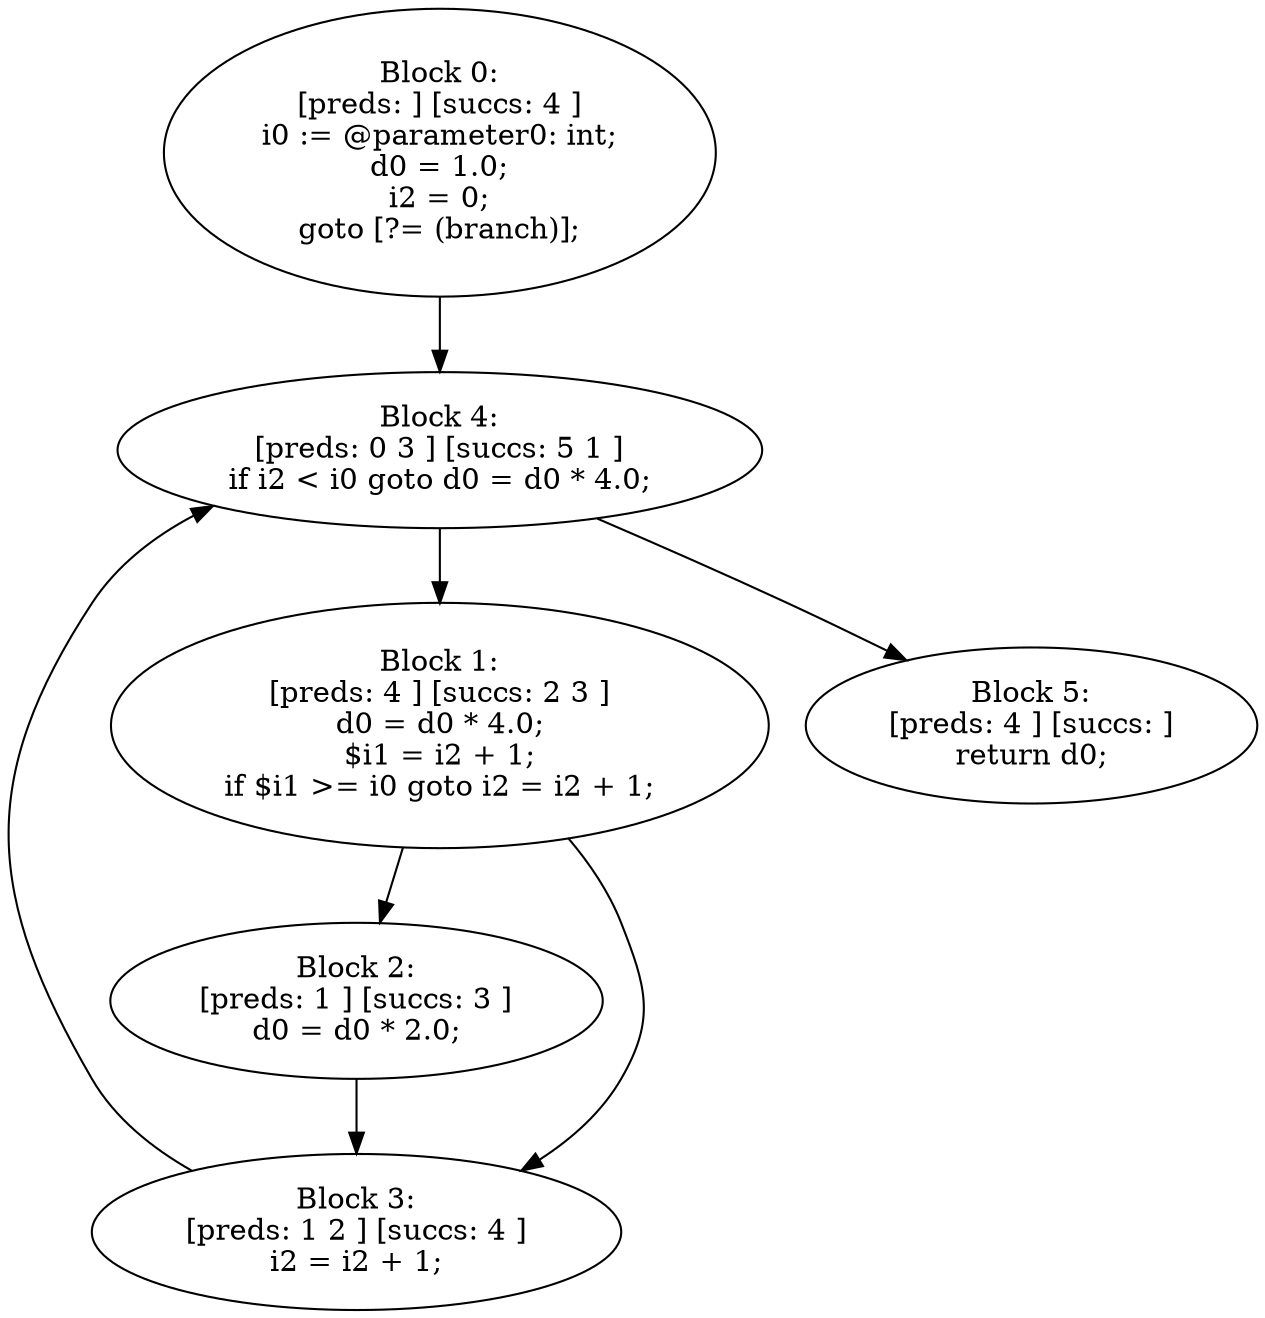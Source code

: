 digraph "unitGraph" {
    "Block 0:
[preds: ] [succs: 4 ]
i0 := @parameter0: int;
d0 = 1.0;
i2 = 0;
goto [?= (branch)];
"
    "Block 1:
[preds: 4 ] [succs: 2 3 ]
d0 = d0 * 4.0;
$i1 = i2 + 1;
if $i1 >= i0 goto i2 = i2 + 1;
"
    "Block 2:
[preds: 1 ] [succs: 3 ]
d0 = d0 * 2.0;
"
    "Block 3:
[preds: 1 2 ] [succs: 4 ]
i2 = i2 + 1;
"
    "Block 4:
[preds: 0 3 ] [succs: 5 1 ]
if i2 < i0 goto d0 = d0 * 4.0;
"
    "Block 5:
[preds: 4 ] [succs: ]
return d0;
"
    "Block 0:
[preds: ] [succs: 4 ]
i0 := @parameter0: int;
d0 = 1.0;
i2 = 0;
goto [?= (branch)];
"->"Block 4:
[preds: 0 3 ] [succs: 5 1 ]
if i2 < i0 goto d0 = d0 * 4.0;
";
    "Block 1:
[preds: 4 ] [succs: 2 3 ]
d0 = d0 * 4.0;
$i1 = i2 + 1;
if $i1 >= i0 goto i2 = i2 + 1;
"->"Block 2:
[preds: 1 ] [succs: 3 ]
d0 = d0 * 2.0;
";
    "Block 1:
[preds: 4 ] [succs: 2 3 ]
d0 = d0 * 4.0;
$i1 = i2 + 1;
if $i1 >= i0 goto i2 = i2 + 1;
"->"Block 3:
[preds: 1 2 ] [succs: 4 ]
i2 = i2 + 1;
";
    "Block 2:
[preds: 1 ] [succs: 3 ]
d0 = d0 * 2.0;
"->"Block 3:
[preds: 1 2 ] [succs: 4 ]
i2 = i2 + 1;
";
    "Block 3:
[preds: 1 2 ] [succs: 4 ]
i2 = i2 + 1;
"->"Block 4:
[preds: 0 3 ] [succs: 5 1 ]
if i2 < i0 goto d0 = d0 * 4.0;
";
    "Block 4:
[preds: 0 3 ] [succs: 5 1 ]
if i2 < i0 goto d0 = d0 * 4.0;
"->"Block 5:
[preds: 4 ] [succs: ]
return d0;
";
    "Block 4:
[preds: 0 3 ] [succs: 5 1 ]
if i2 < i0 goto d0 = d0 * 4.0;
"->"Block 1:
[preds: 4 ] [succs: 2 3 ]
d0 = d0 * 4.0;
$i1 = i2 + 1;
if $i1 >= i0 goto i2 = i2 + 1;
";
}
